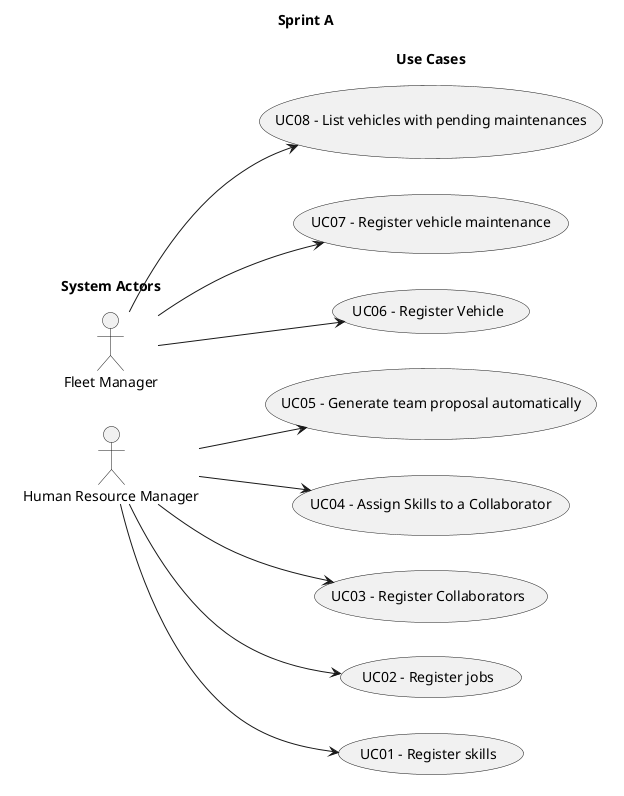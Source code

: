 @startuml
'skinparam monochrome true
skinparam packageStyle rectangle
'skinparam shadowing false

skinparam rectangle{
    BorderColor white

}

title Sprint A

left to right direction

rectangle "System Actors" as actors {
    actor "Fleet Manager" as FM
    actor "Human Resource Manager" as HRM

}




rectangle "Use Cases" as usecases{
    usecase "UC08 - List vehicles with pending maintenances" as UC08
    usecase "UC07 - Register vehicle maintenance" as UC07
    usecase "UC06 - Register Vehicle" as UC06
    usecase "UC05 - Generate team proposal automatically" as UC05
    usecase "UC04 - Assign Skills to a Collaborator" as UC04
    usecase "UC03 - Register Collaborators" as UC03
    usecase "UC02 - Register jobs" as UC02
    usecase "UC01 - Register skills" as UC01

    HRM --> UC01
    HRM --> UC02
    HRM --> UC03
    HRM --> UC04
    HRM --> UC05
    FM --> UC06
    FM --> UC07
    FM --> UC08
}


'note left of usecases
    'System
'end note

'note right of actors
'    Rectangles and Titles are for
'    demonstration purposes only.
'    Omitt on your diagrams.
'end note

@enduml